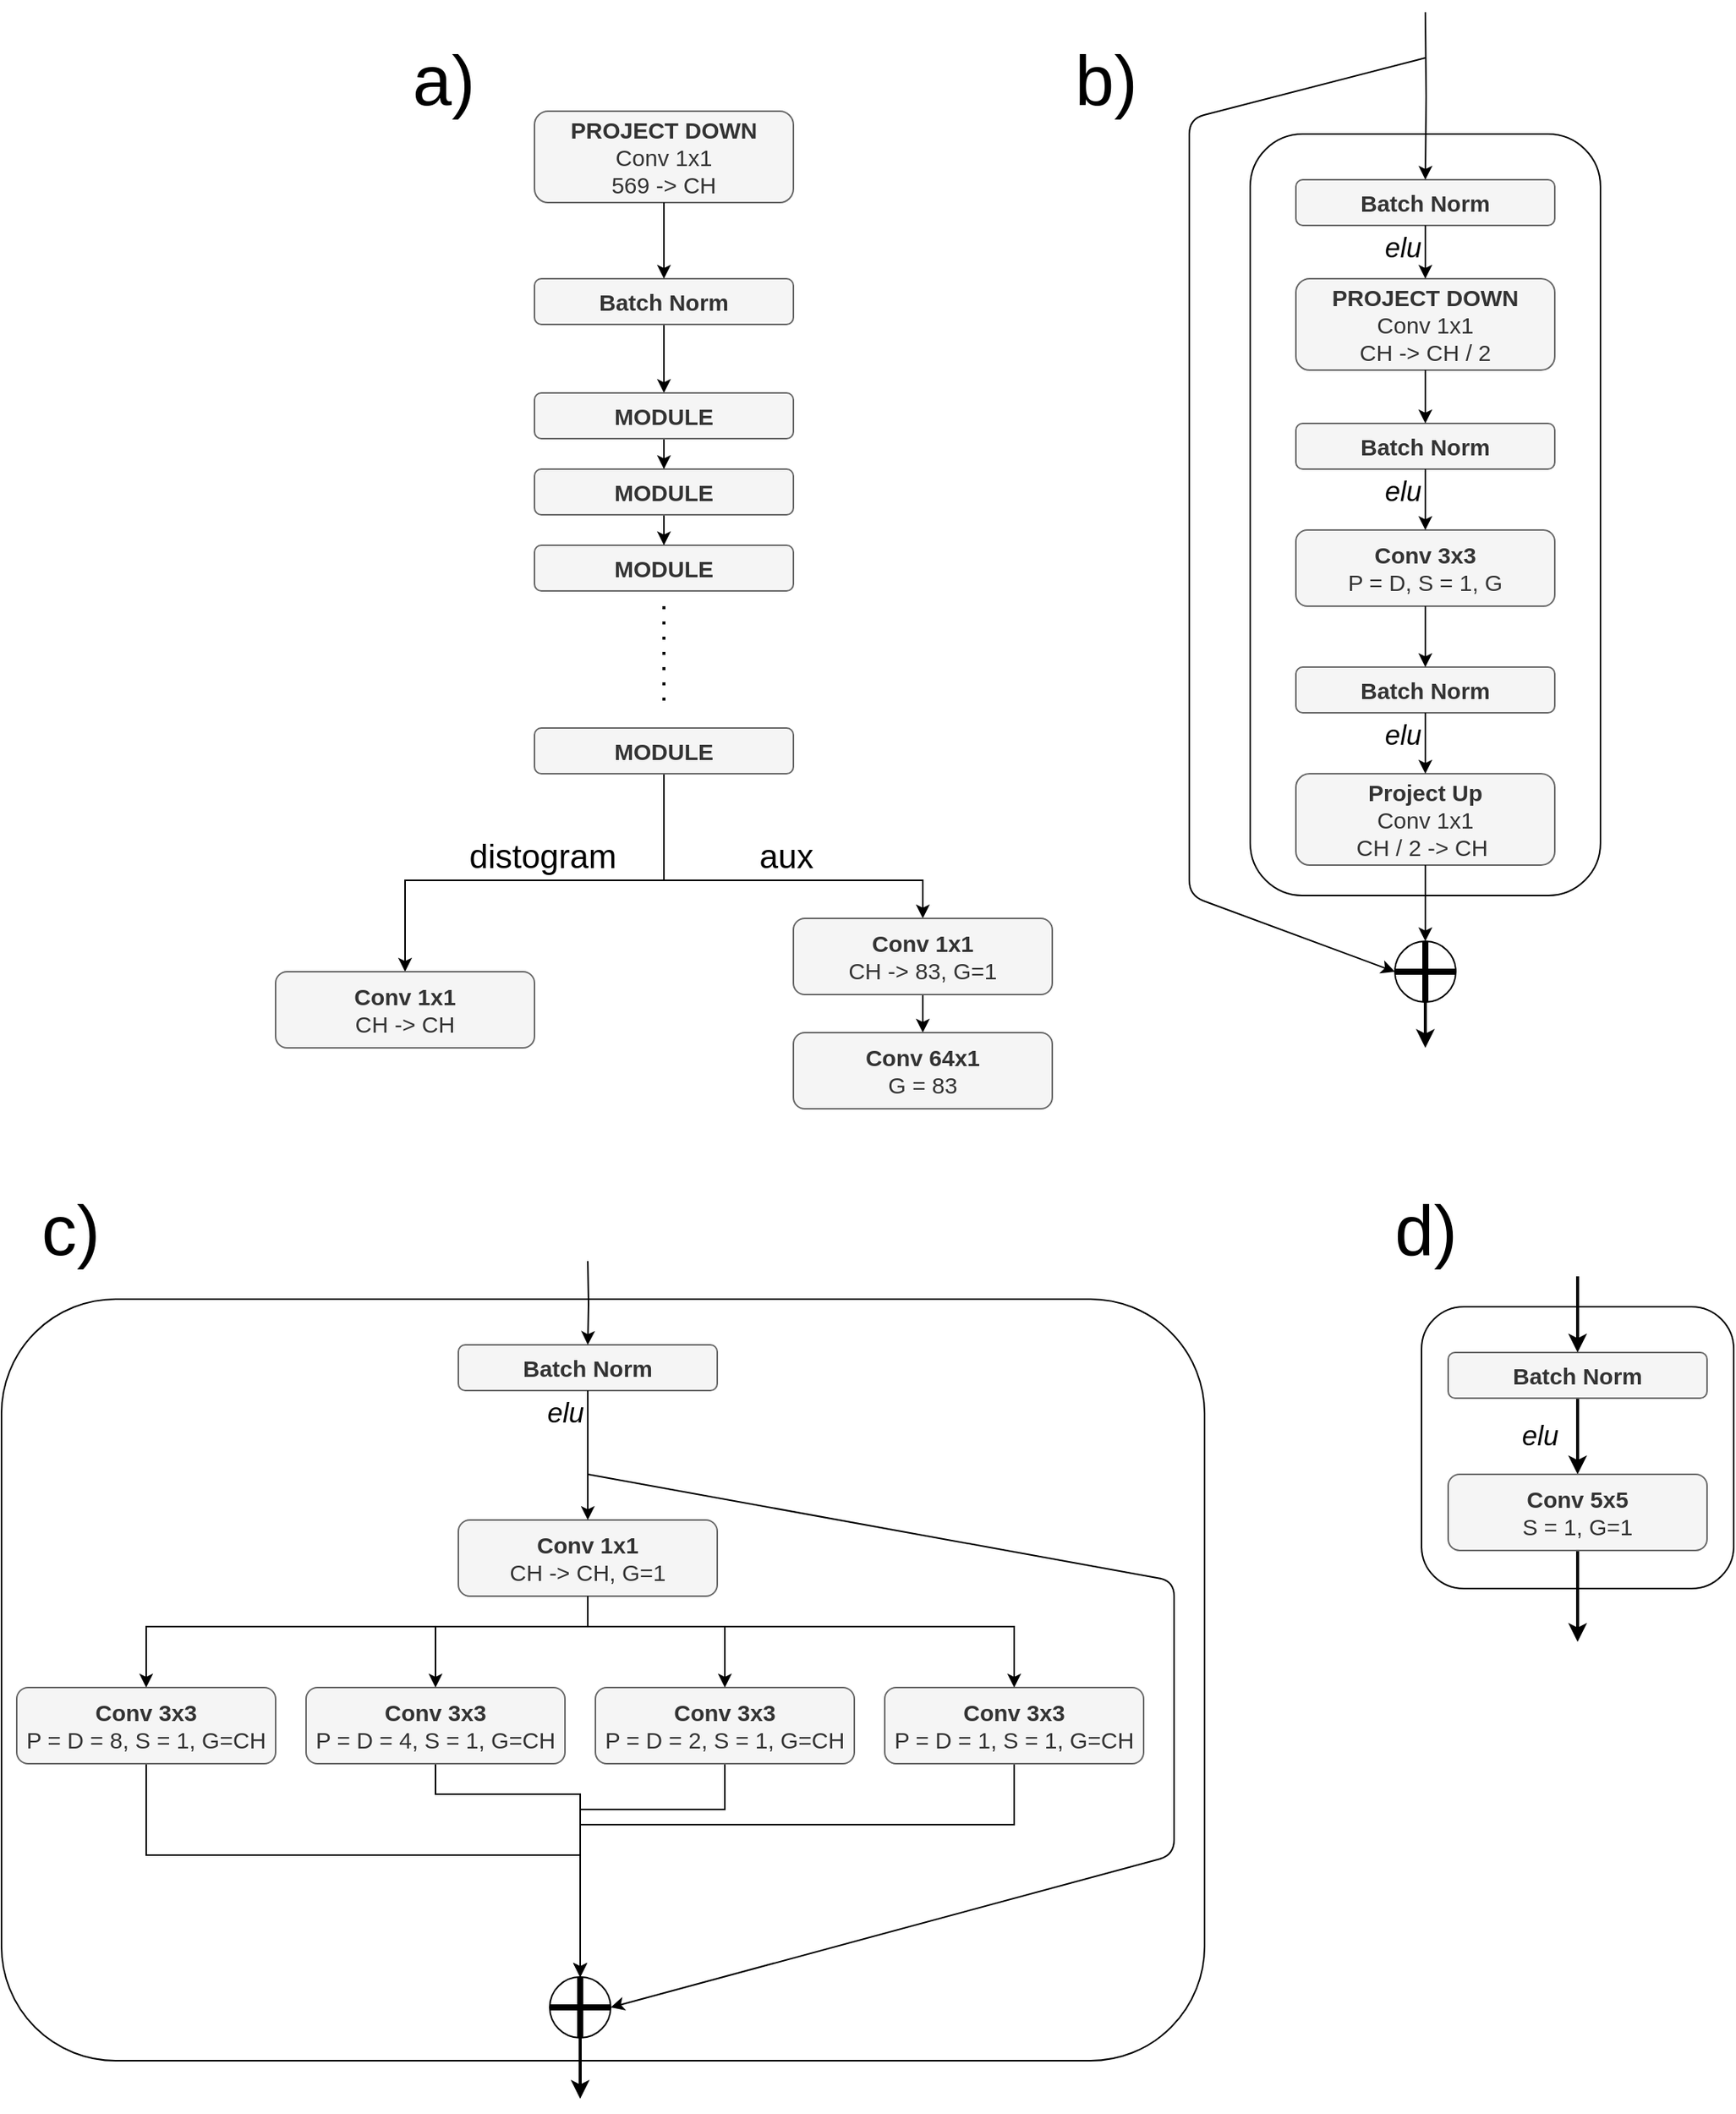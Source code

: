 <mxfile version="13.1.1" type="device"><diagram id="Dij9-x-Gpl9rRjqAEjoa" name="Page-1"><mxGraphModel dx="3528" dy="1422" grid="1" gridSize="10" guides="1" tooltips="1" connect="1" arrows="1" fold="1" page="1" pageScale="1" pageWidth="850" pageHeight="1100" math="1" shadow="0"><root><mxCell id="0"/><mxCell id="1" parent="0"/><mxCell id="HgZgtMXTi5sEFapmBQVv-112" value="" style="rounded=1;whiteSpace=wrap;html=1;shadow=0;glass=0;comic=0;gradientColor=none;fontSize=46;" vertex="1" parent="1"><mxGeometry x="662.5" y="880" width="205" height="185" as="geometry"/></mxCell><mxCell id="HgZgtMXTi5sEFapmBQVv-118" value="" style="edgeStyle=orthogonalEdgeStyle;rounded=0;orthogonalLoop=1;jettySize=auto;html=1;startArrow=none;startFill=0;endArrow=classic;endFill=1;strokeWidth=2;fontSize=46;" edge="1" parent="1" source="HgZgtMXTi5sEFapmBQVv-32"><mxGeometry relative="1" as="geometry"><mxPoint x="665" y="710" as="targetPoint"/></mxGeometry></mxCell><mxCell id="HgZgtMXTi5sEFapmBQVv-32" value="" style="ellipse;whiteSpace=wrap;html=1;aspect=fixed;fontSize=15;rotation=-180;" vertex="1" parent="1"><mxGeometry x="645" y="640" width="40" height="40" as="geometry"/></mxCell><mxCell id="HgZgtMXTi5sEFapmBQVv-33" value="" style="endArrow=none;html=1;strokeWidth=4;fontSize=15;entryX=0.5;entryY=0;entryDx=0;entryDy=0;exitX=0.5;exitY=1;exitDx=0;exitDy=0;" edge="1" parent="1" source="HgZgtMXTi5sEFapmBQVv-32" target="HgZgtMXTi5sEFapmBQVv-32"><mxGeometry width="50" height="50" relative="1" as="geometry"><mxPoint x="570" y="410" as="sourcePoint"/><mxPoint x="520" y="460" as="targetPoint"/></mxGeometry></mxCell><mxCell id="HgZgtMXTi5sEFapmBQVv-34" value="" style="endArrow=none;html=1;strokeWidth=4;fontSize=15;entryX=0;entryY=0.5;entryDx=0;entryDy=0;exitX=1;exitY=0.5;exitDx=0;exitDy=0;" edge="1" parent="1" source="HgZgtMXTi5sEFapmBQVv-32" target="HgZgtMXTi5sEFapmBQVv-32"><mxGeometry width="50" height="50" relative="1" as="geometry"><mxPoint x="560" y="560" as="sourcePoint"/><mxPoint x="510" y="610" as="targetPoint"/></mxGeometry></mxCell><mxCell id="HgZgtMXTi5sEFapmBQVv-30" value="" style="rounded=1;whiteSpace=wrap;html=1;fontSize=15;rotation=-180;" vertex="1" parent="1"><mxGeometry x="550" y="110" width="230" height="500" as="geometry"/></mxCell><mxCell id="HgZgtMXTi5sEFapmBQVv-4" value="&lt;b&gt;Batch Norm&lt;/b&gt;" style="rounded=1;whiteSpace=wrap;html=1;fontSize=15;fillColor=#f5f5f5;strokeColor=#666666;fontColor=#333333;rotation=0;direction=east;" vertex="1" parent="1"><mxGeometry x="580" y="140" width="170" height="30" as="geometry"/></mxCell><mxCell id="HgZgtMXTi5sEFapmBQVv-5" value="&lt;b&gt;PROJECT DOWN&lt;/b&gt;&lt;br&gt;Conv 1x1&lt;br&gt;CH -&amp;gt; CH / 2" style="rounded=1;whiteSpace=wrap;html=1;fontSize=15;fillColor=#f5f5f5;strokeColor=#666666;fontColor=#333333;rotation=0;" vertex="1" parent="1"><mxGeometry x="580" y="205" width="170" height="60" as="geometry"/></mxCell><mxCell id="HgZgtMXTi5sEFapmBQVv-6" value="" style="edgeStyle=orthogonalEdgeStyle;rounded=0;orthogonalLoop=1;jettySize=auto;html=1;fontSize=25;" edge="1" parent="1" source="HgZgtMXTi5sEFapmBQVv-4" target="HgZgtMXTi5sEFapmBQVv-5"><mxGeometry relative="1" as="geometry"/></mxCell><mxCell id="HgZgtMXTi5sEFapmBQVv-9" value="&lt;b&gt;Conv 3x3&lt;/b&gt;&lt;br&gt;P = D, S = 1, G" style="rounded=1;whiteSpace=wrap;html=1;fontSize=15;fillColor=#f5f5f5;strokeColor=#666666;fontColor=#333333;rotation=0;" vertex="1" parent="1"><mxGeometry x="580" y="370" width="170" height="50" as="geometry"/></mxCell><mxCell id="HgZgtMXTi5sEFapmBQVv-13" value="&lt;b&gt;Project Up&lt;/b&gt;&lt;br&gt;Conv 1x1&lt;br&gt;CH / 2 -&amp;gt; CH&amp;nbsp;" style="rounded=1;whiteSpace=wrap;html=1;fontSize=15;fillColor=#f5f5f5;strokeColor=#666666;fontColor=#333333;rotation=0;" vertex="1" parent="1"><mxGeometry x="580" y="530" width="170" height="60" as="geometry"/></mxCell><mxCell id="HgZgtMXTi5sEFapmBQVv-20" value="&lt;i&gt;elu&lt;/i&gt;" style="text;html=1;align=center;verticalAlign=middle;resizable=0;points=[];autosize=1;fontSize=18;rotation=0;" vertex="1" parent="1"><mxGeometry x="630" y="170" width="40" height="30" as="geometry"/></mxCell><mxCell id="HgZgtMXTi5sEFapmBQVv-21" value="&lt;i&gt;elu&lt;/i&gt;" style="text;html=1;align=center;verticalAlign=middle;resizable=0;points=[];autosize=1;fontSize=18;rotation=0;" vertex="1" parent="1"><mxGeometry x="630" y="330" width="40" height="30" as="geometry"/></mxCell><mxCell id="HgZgtMXTi5sEFapmBQVv-22" value="&lt;i&gt;elu&lt;/i&gt;" style="text;html=1;align=center;verticalAlign=middle;resizable=0;points=[];autosize=1;fontSize=18;rotation=0;" vertex="1" parent="1"><mxGeometry x="630" y="490" width="40" height="30" as="geometry"/></mxCell><mxCell id="HgZgtMXTi5sEFapmBQVv-23" value="&lt;b&gt;Batch Norm&lt;/b&gt;" style="rounded=1;whiteSpace=wrap;html=1;fontSize=15;comic=0;shadow=0;glass=0;fillColor=#f5f5f5;strokeColor=#666666;fontColor=#333333;rotation=0;" vertex="1" parent="1"><mxGeometry x="580" y="300" width="170" height="30" as="geometry"/></mxCell><mxCell id="HgZgtMXTi5sEFapmBQVv-8" value="" style="edgeStyle=orthogonalEdgeStyle;rounded=0;orthogonalLoop=1;jettySize=auto;html=1;fontSize=25;entryX=0.5;entryY=0;entryDx=0;entryDy=0;" edge="1" parent="1" source="HgZgtMXTi5sEFapmBQVv-5" target="HgZgtMXTi5sEFapmBQVv-23"><mxGeometry relative="1" as="geometry"><mxPoint x="665" y="300" as="targetPoint"/></mxGeometry></mxCell><mxCell id="HgZgtMXTi5sEFapmBQVv-10" value="" style="edgeStyle=orthogonalEdgeStyle;rounded=0;orthogonalLoop=1;jettySize=auto;html=1;fontSize=25;exitX=0.5;exitY=1;exitDx=0;exitDy=0;" edge="1" parent="1" source="HgZgtMXTi5sEFapmBQVv-23" target="HgZgtMXTi5sEFapmBQVv-9"><mxGeometry relative="1" as="geometry"><mxPoint x="665" y="350" as="sourcePoint"/></mxGeometry></mxCell><mxCell id="HgZgtMXTi5sEFapmBQVv-24" value="&lt;b&gt;Batch Norm&lt;/b&gt;" style="rounded=1;whiteSpace=wrap;html=1;fontSize=15;fillColor=#f5f5f5;strokeColor=#666666;fontColor=#333333;rotation=0;" vertex="1" parent="1"><mxGeometry x="580" y="460" width="170" height="30" as="geometry"/></mxCell><mxCell id="HgZgtMXTi5sEFapmBQVv-12" value="" style="edgeStyle=orthogonalEdgeStyle;rounded=0;orthogonalLoop=1;jettySize=auto;html=1;fontSize=25;entryX=0.5;entryY=0;entryDx=0;entryDy=0;" edge="1" parent="1" source="HgZgtMXTi5sEFapmBQVv-9" target="HgZgtMXTi5sEFapmBQVv-24"><mxGeometry relative="1" as="geometry"><mxPoint x="665" y="480" as="targetPoint"/></mxGeometry></mxCell><mxCell id="HgZgtMXTi5sEFapmBQVv-14" value="" style="edgeStyle=orthogonalEdgeStyle;rounded=0;orthogonalLoop=1;jettySize=auto;html=1;fontSize=25;exitX=0.5;exitY=1;exitDx=0;exitDy=0;" edge="1" parent="1" source="HgZgtMXTi5sEFapmBQVv-24" target="HgZgtMXTi5sEFapmBQVv-13"><mxGeometry relative="1" as="geometry"><mxPoint x="665" y="530" as="sourcePoint"/></mxGeometry></mxCell><mxCell id="HgZgtMXTi5sEFapmBQVv-27" value="" style="edgeStyle=orthogonalEdgeStyle;rounded=0;orthogonalLoop=1;jettySize=auto;html=1;fontSize=25;exitX=0.5;exitY=1;exitDx=0;exitDy=0;" edge="1" parent="1" source="HgZgtMXTi5sEFapmBQVv-13"><mxGeometry relative="1" as="geometry"><mxPoint x="655" y="410" as="sourcePoint"/><mxPoint x="665" y="640" as="targetPoint"/></mxGeometry></mxCell><mxCell id="HgZgtMXTi5sEFapmBQVv-29" value="" style="edgeStyle=orthogonalEdgeStyle;rounded=0;orthogonalLoop=1;jettySize=auto;html=1;fontSize=25;entryX=0.5;entryY=0;entryDx=0;entryDy=0;" edge="1" parent="1" target="HgZgtMXTi5sEFapmBQVv-4"><mxGeometry relative="1" as="geometry"><mxPoint x="665" y="30" as="sourcePoint"/><mxPoint x="655" y="200" as="targetPoint"/></mxGeometry></mxCell><mxCell id="HgZgtMXTi5sEFapmBQVv-31" value="" style="endArrow=classic;html=1;strokeWidth=1;fontSize=15;entryX=1;entryY=0.5;entryDx=0;entryDy=0;" edge="1" parent="1" target="HgZgtMXTi5sEFapmBQVv-32"><mxGeometry width="50" height="50" relative="1" as="geometry"><mxPoint x="665" y="60" as="sourcePoint"/><mxPoint x="660" y="640" as="targetPoint"/><Array as="points"><mxPoint x="510" y="100"/><mxPoint x="510" y="610"/></Array></mxGeometry></mxCell><mxCell id="HgZgtMXTi5sEFapmBQVv-67" value="" style="rounded=1;whiteSpace=wrap;html=1;fontSize=15;rotation=-180;" vertex="1" parent="1"><mxGeometry x="-270" y="875" width="790" height="500" as="geometry"/></mxCell><mxCell id="HgZgtMXTi5sEFapmBQVv-37" value="&lt;b&gt;Batch Norm&lt;/b&gt;" style="rounded=1;whiteSpace=wrap;html=1;fontSize=15;fillColor=#f5f5f5;strokeColor=#666666;fontColor=#333333;rotation=0;" vertex="1" parent="1"><mxGeometry x="30" y="905" width="170" height="30" as="geometry"/></mxCell><mxCell id="HgZgtMXTi5sEFapmBQVv-38" value="&lt;b&gt;Conv 1x1&lt;/b&gt;&lt;br&gt;CH -&amp;gt; CH, G=1" style="rounded=1;whiteSpace=wrap;html=1;fontSize=15;fillColor=#f5f5f5;strokeColor=#666666;fontColor=#333333;rotation=0;" vertex="1" parent="1"><mxGeometry x="30" y="1020" width="170" height="50" as="geometry"/></mxCell><mxCell id="HgZgtMXTi5sEFapmBQVv-44" value="" style="edgeStyle=orthogonalEdgeStyle;rounded=0;orthogonalLoop=1;jettySize=auto;html=1;startArrow=none;startFill=0;endArrow=classic;endFill=1;strokeWidth=1;fontSize=15;" edge="1" parent="1" source="HgZgtMXTi5sEFapmBQVv-37" target="HgZgtMXTi5sEFapmBQVv-38"><mxGeometry relative="1" as="geometry"/></mxCell><mxCell id="HgZgtMXTi5sEFapmBQVv-55" value="" style="edgeStyle=orthogonalEdgeStyle;rounded=0;orthogonalLoop=1;jettySize=auto;html=1;startArrow=none;startFill=0;endArrow=classic;endFill=1;strokeWidth=1;fontSize=15;" edge="1" parent="1" source="HgZgtMXTi5sEFapmBQVv-39"><mxGeometry relative="1" as="geometry"><mxPoint x="110" y="1320" as="targetPoint"/><Array as="points"><mxPoint x="395" y="1220"/><mxPoint x="110" y="1220"/></Array></mxGeometry></mxCell><mxCell id="HgZgtMXTi5sEFapmBQVv-39" value="&lt;b&gt;Conv 3x3&lt;/b&gt;&lt;br&gt;P = D = 1, S = 1, G=CH" style="rounded=1;whiteSpace=wrap;html=1;fontSize=15;fillColor=#f5f5f5;strokeColor=#666666;fontColor=#333333;rotation=0;" vertex="1" parent="1"><mxGeometry x="310" y="1130" width="170" height="50" as="geometry"/></mxCell><mxCell id="HgZgtMXTi5sEFapmBQVv-46" value="" style="edgeStyle=orthogonalEdgeStyle;rounded=0;orthogonalLoop=1;jettySize=auto;html=1;startArrow=none;startFill=0;endArrow=classic;endFill=1;strokeWidth=1;fontSize=15;" edge="1" parent="1" source="HgZgtMXTi5sEFapmBQVv-38"><mxGeometry relative="1" as="geometry"><mxPoint x="395" y="1130" as="targetPoint"/><Array as="points"><mxPoint x="115" y="1090"/><mxPoint x="395" y="1090"/></Array></mxGeometry></mxCell><mxCell id="HgZgtMXTi5sEFapmBQVv-57" value="" style="edgeStyle=orthogonalEdgeStyle;rounded=0;orthogonalLoop=1;jettySize=auto;html=1;startArrow=none;startFill=0;endArrow=classic;endFill=1;strokeWidth=1;fontSize=15;" edge="1" parent="1" source="HgZgtMXTi5sEFapmBQVv-41"><mxGeometry relative="1" as="geometry"><mxPoint x="110" y="1320" as="targetPoint"/><Array as="points"><mxPoint x="205" y="1210"/><mxPoint x="110" y="1210"/></Array></mxGeometry></mxCell><mxCell id="HgZgtMXTi5sEFapmBQVv-41" value="&lt;b&gt;Conv 3x3&lt;/b&gt;&lt;br&gt;P = D = 2, S = 1, G=CH" style="rounded=1;whiteSpace=wrap;html=1;fontSize=15;fillColor=#f5f5f5;strokeColor=#666666;fontColor=#333333;rotation=0;" vertex="1" parent="1"><mxGeometry x="120" y="1130" width="170" height="50" as="geometry"/></mxCell><mxCell id="HgZgtMXTi5sEFapmBQVv-59" value="" style="edgeStyle=orthogonalEdgeStyle;rounded=0;orthogonalLoop=1;jettySize=auto;html=1;startArrow=none;startFill=0;endArrow=classic;endFill=1;strokeWidth=1;fontSize=15;" edge="1" parent="1" source="HgZgtMXTi5sEFapmBQVv-42"><mxGeometry relative="1" as="geometry"><mxPoint x="110" y="1320" as="targetPoint"/><Array as="points"><mxPoint x="15" y="1200"/><mxPoint x="110" y="1200"/></Array></mxGeometry></mxCell><mxCell id="HgZgtMXTi5sEFapmBQVv-42" value="&lt;b&gt;Conv 3x3&lt;/b&gt;&lt;br&gt;P = D = 4, S = 1, G=CH" style="rounded=1;whiteSpace=wrap;html=1;fontSize=15;fillColor=#f5f5f5;strokeColor=#666666;fontColor=#333333;rotation=0;" vertex="1" parent="1"><mxGeometry x="-70" y="1130" width="170" height="50" as="geometry"/></mxCell><mxCell id="HgZgtMXTi5sEFapmBQVv-61" value="" style="edgeStyle=orthogonalEdgeStyle;rounded=0;orthogonalLoop=1;jettySize=auto;html=1;startArrow=none;startFill=0;endArrow=classic;endFill=1;strokeWidth=1;fontSize=15;" edge="1" parent="1" source="HgZgtMXTi5sEFapmBQVv-43"><mxGeometry relative="1" as="geometry"><mxPoint x="110" y="1320" as="targetPoint"/><Array as="points"><mxPoint x="-175" y="1240"/><mxPoint x="110" y="1240"/></Array></mxGeometry></mxCell><mxCell id="HgZgtMXTi5sEFapmBQVv-43" value="&lt;b&gt;Conv 3x3&lt;/b&gt;&lt;br&gt;P = D = 8, S = 1, G=CH" style="rounded=1;whiteSpace=wrap;html=1;fontSize=15;fillColor=#f5f5f5;strokeColor=#666666;fontColor=#333333;rotation=0;" vertex="1" parent="1"><mxGeometry x="-260" y="1130" width="170" height="50" as="geometry"/></mxCell><mxCell id="HgZgtMXTi5sEFapmBQVv-47" value="" style="edgeStyle=orthogonalEdgeStyle;rounded=0;orthogonalLoop=1;jettySize=auto;html=1;startArrow=none;startFill=0;endArrow=classic;endFill=1;strokeWidth=1;fontSize=15;exitX=0.5;exitY=1;exitDx=0;exitDy=0;" edge="1" parent="1" source="HgZgtMXTi5sEFapmBQVv-38"><mxGeometry relative="1" as="geometry"><mxPoint x="105" y="1060" as="sourcePoint"/><mxPoint x="205" y="1130" as="targetPoint"/><Array as="points"><mxPoint x="115" y="1090"/><mxPoint x="205" y="1090"/></Array></mxGeometry></mxCell><mxCell id="HgZgtMXTi5sEFapmBQVv-50" value="" style="edgeStyle=orthogonalEdgeStyle;rounded=0;orthogonalLoop=1;jettySize=auto;html=1;startArrow=none;startFill=0;endArrow=classic;endFill=1;strokeWidth=1;fontSize=15;" edge="1" parent="1"><mxGeometry relative="1" as="geometry"><mxPoint x="115" y="1070" as="sourcePoint"/><mxPoint x="15" y="1130" as="targetPoint"/><Array as="points"><mxPoint x="115" y="1090"/><mxPoint x="15" y="1090"/></Array></mxGeometry></mxCell><mxCell id="HgZgtMXTi5sEFapmBQVv-51" value="" style="edgeStyle=orthogonalEdgeStyle;rounded=0;orthogonalLoop=1;jettySize=auto;html=1;startArrow=none;startFill=0;endArrow=classic;endFill=1;strokeWidth=1;fontSize=15;" edge="1" parent="1"><mxGeometry relative="1" as="geometry"><mxPoint x="115" y="1070" as="sourcePoint"/><mxPoint x="-175" y="1130" as="targetPoint"/><Array as="points"><mxPoint x="115" y="1090"/><mxPoint x="-175" y="1090"/></Array></mxGeometry></mxCell><mxCell id="HgZgtMXTi5sEFapmBQVv-52" value="&lt;i&gt;elu&lt;/i&gt;" style="text;html=1;align=center;verticalAlign=middle;resizable=0;points=[];autosize=1;fontSize=18;rotation=0;" vertex="1" parent="1"><mxGeometry x="80" y="935" width="40" height="30" as="geometry"/></mxCell><mxCell id="HgZgtMXTi5sEFapmBQVv-53" value="" style="edgeStyle=orthogonalEdgeStyle;rounded=0;orthogonalLoop=1;jettySize=auto;html=1;fontSize=25;entryX=0.5;entryY=0;entryDx=0;entryDy=0;" edge="1" parent="1" target="HgZgtMXTi5sEFapmBQVv-37"><mxGeometry relative="1" as="geometry"><mxPoint x="115" y="850" as="sourcePoint"/><mxPoint x="745" y="950" as="targetPoint"/></mxGeometry></mxCell><mxCell id="HgZgtMXTi5sEFapmBQVv-116" value="" style="edgeStyle=orthogonalEdgeStyle;rounded=0;orthogonalLoop=1;jettySize=auto;html=1;startArrow=none;startFill=0;endArrow=classic;endFill=1;strokeWidth=2;fontSize=46;" edge="1" parent="1" source="HgZgtMXTi5sEFapmBQVv-62"><mxGeometry relative="1" as="geometry"><mxPoint x="110" y="1400" as="targetPoint"/></mxGeometry></mxCell><mxCell id="HgZgtMXTi5sEFapmBQVv-62" value="" style="ellipse;whiteSpace=wrap;html=1;aspect=fixed;fontSize=15;rotation=-180;" vertex="1" parent="1"><mxGeometry x="90" y="1320" width="40" height="40" as="geometry"/></mxCell><mxCell id="HgZgtMXTi5sEFapmBQVv-63" value="" style="endArrow=none;html=1;strokeWidth=4;fontSize=15;entryX=0.5;entryY=0;entryDx=0;entryDy=0;exitX=0.5;exitY=1;exitDx=0;exitDy=0;" edge="1" parent="1" source="HgZgtMXTi5sEFapmBQVv-62" target="HgZgtMXTi5sEFapmBQVv-62"><mxGeometry width="50" height="50" relative="1" as="geometry"><mxPoint x="105" y="1170" as="sourcePoint"/><mxPoint x="55" y="1220" as="targetPoint"/></mxGeometry></mxCell><mxCell id="HgZgtMXTi5sEFapmBQVv-64" value="" style="endArrow=none;html=1;strokeWidth=4;fontSize=15;entryX=0;entryY=0.5;entryDx=0;entryDy=0;exitX=1;exitY=0.5;exitDx=0;exitDy=0;" edge="1" parent="1" source="HgZgtMXTi5sEFapmBQVv-62" target="HgZgtMXTi5sEFapmBQVv-62"><mxGeometry width="50" height="50" relative="1" as="geometry"><mxPoint x="95" y="1320" as="sourcePoint"/><mxPoint x="45" y="1370" as="targetPoint"/></mxGeometry></mxCell><mxCell id="HgZgtMXTi5sEFapmBQVv-68" value="" style="endArrow=classic;html=1;strokeWidth=1;fontSize=15;" edge="1" parent="1"><mxGeometry width="50" height="50" relative="1" as="geometry"><mxPoint x="115" y="990" as="sourcePoint"/><mxPoint x="130" y="1340" as="targetPoint"/><Array as="points"><mxPoint x="500" y="1060"/><mxPoint x="500" y="1240"/></Array></mxGeometry></mxCell><mxCell id="HgZgtMXTi5sEFapmBQVv-74" value="&lt;b&gt;PROJECT DOWN&lt;/b&gt;&lt;br&gt;Conv 1x1&lt;br&gt;569 -&amp;gt; CH" style="rounded=1;whiteSpace=wrap;html=1;fontSize=15;fillColor=#f5f5f5;strokeColor=#666666;fontColor=#333333;rotation=0;" vertex="1" parent="1"><mxGeometry x="80" y="95" width="170" height="60" as="geometry"/></mxCell><mxCell id="HgZgtMXTi5sEFapmBQVv-77" value="" style="edgeStyle=orthogonalEdgeStyle;rounded=0;orthogonalLoop=1;jettySize=auto;html=1;startArrow=none;startFill=0;endArrow=classic;endFill=1;strokeWidth=1;fontSize=22;" edge="1" parent="1" source="HgZgtMXTi5sEFapmBQVv-75" target="HgZgtMXTi5sEFapmBQVv-76"><mxGeometry relative="1" as="geometry"/></mxCell><mxCell id="HgZgtMXTi5sEFapmBQVv-75" value="&lt;b&gt;Batch Norm&lt;/b&gt;" style="rounded=1;whiteSpace=wrap;html=1;fontSize=15;fillColor=#f5f5f5;strokeColor=#666666;fontColor=#333333;rotation=0;direction=east;" vertex="1" parent="1"><mxGeometry x="80" y="205" width="170" height="30" as="geometry"/></mxCell><mxCell id="HgZgtMXTi5sEFapmBQVv-85" value="" style="edgeStyle=orthogonalEdgeStyle;rounded=0;orthogonalLoop=1;jettySize=auto;html=1;startArrow=none;startFill=0;endArrow=classic;endFill=1;strokeWidth=1;fontSize=22;" edge="1" parent="1" source="HgZgtMXTi5sEFapmBQVv-76" target="HgZgtMXTi5sEFapmBQVv-84"><mxGeometry relative="1" as="geometry"/></mxCell><mxCell id="HgZgtMXTi5sEFapmBQVv-76" value="&lt;b&gt;MODULE&lt;/b&gt;" style="rounded=1;whiteSpace=wrap;html=1;fontSize=15;fillColor=#f5f5f5;strokeColor=#666666;fontColor=#333333;rotation=0;direction=east;" vertex="1" parent="1"><mxGeometry x="80" y="280" width="170" height="30" as="geometry"/></mxCell><mxCell id="HgZgtMXTi5sEFapmBQVv-87" value="" style="edgeStyle=orthogonalEdgeStyle;rounded=0;orthogonalLoop=1;jettySize=auto;html=1;startArrow=none;startFill=0;endArrow=classic;endFill=1;strokeWidth=1;fontSize=22;" edge="1" parent="1" source="HgZgtMXTi5sEFapmBQVv-84" target="HgZgtMXTi5sEFapmBQVv-86"><mxGeometry relative="1" as="geometry"/></mxCell><mxCell id="HgZgtMXTi5sEFapmBQVv-84" value="&lt;b&gt;MODULE&lt;/b&gt;" style="rounded=1;whiteSpace=wrap;html=1;fontSize=15;fillColor=#f5f5f5;strokeColor=#666666;fontColor=#333333;rotation=0;direction=east;" vertex="1" parent="1"><mxGeometry x="80" y="330" width="170" height="30" as="geometry"/></mxCell><mxCell id="HgZgtMXTi5sEFapmBQVv-90" value="" style="edgeStyle=orthogonalEdgeStyle;rounded=0;orthogonalLoop=1;jettySize=auto;html=1;startArrow=none;startFill=0;endArrow=none;endFill=0;strokeWidth=2;fontSize=22;dashed=1;dashPattern=1 4;" edge="1" parent="1"><mxGeometry relative="1" as="geometry"><mxPoint x="165" y="420" as="sourcePoint"/><mxPoint x="165" y="490" as="targetPoint"/></mxGeometry></mxCell><mxCell id="HgZgtMXTi5sEFapmBQVv-86" value="&lt;b&gt;MODULE&lt;/b&gt;" style="rounded=1;whiteSpace=wrap;html=1;fontSize=15;fillColor=#f5f5f5;strokeColor=#666666;fontColor=#333333;rotation=0;direction=east;" vertex="1" parent="1"><mxGeometry x="80" y="380" width="170" height="30" as="geometry"/></mxCell><mxCell id="HgZgtMXTi5sEFapmBQVv-83" value="" style="endArrow=classic;html=1;strokeWidth=1;fontSize=22;exitX=0.5;exitY=1;exitDx=0;exitDy=0;entryX=0.5;entryY=0;entryDx=0;entryDy=0;" edge="1" parent="1" source="HgZgtMXTi5sEFapmBQVv-74" target="HgZgtMXTi5sEFapmBQVv-75"><mxGeometry width="50" height="50" relative="1" as="geometry"><mxPoint x="130" y="330" as="sourcePoint"/><mxPoint x="180" y="280" as="targetPoint"/></mxGeometry></mxCell><mxCell id="HgZgtMXTi5sEFapmBQVv-93" value="" style="edgeStyle=orthogonalEdgeStyle;rounded=0;orthogonalLoop=1;jettySize=auto;html=1;startArrow=none;startFill=0;endArrow=classic;endFill=1;strokeWidth=1;fontSize=22;entryX=0.5;entryY=0;entryDx=0;entryDy=0;" edge="1" parent="1" source="HgZgtMXTi5sEFapmBQVv-91" target="HgZgtMXTi5sEFapmBQVv-98"><mxGeometry relative="1" as="geometry"><mxPoint x="-5" y="670" as="targetPoint"/><Array as="points"><mxPoint x="165" y="600"/><mxPoint x="-5" y="600"/></Array></mxGeometry></mxCell><mxCell id="HgZgtMXTi5sEFapmBQVv-95" value="" style="edgeStyle=orthogonalEdgeStyle;rounded=0;orthogonalLoop=1;jettySize=auto;html=1;startArrow=none;startFill=0;endArrow=classic;endFill=1;strokeWidth=1;fontSize=22;" edge="1" parent="1" source="HgZgtMXTi5sEFapmBQVv-91" target="HgZgtMXTi5sEFapmBQVv-99"><mxGeometry relative="1" as="geometry"><mxPoint x="335" y="670" as="targetPoint"/><Array as="points"><mxPoint x="165" y="600"/><mxPoint x="335" y="600"/></Array></mxGeometry></mxCell><mxCell id="HgZgtMXTi5sEFapmBQVv-91" value="&lt;b&gt;MODULE&lt;/b&gt;" style="rounded=1;whiteSpace=wrap;html=1;fontSize=15;fillColor=#f5f5f5;strokeColor=#666666;fontColor=#333333;rotation=0;direction=east;" vertex="1" parent="1"><mxGeometry x="80" y="500" width="170" height="30" as="geometry"/></mxCell><mxCell id="HgZgtMXTi5sEFapmBQVv-96" value="distogram" style="text;html=1;align=center;verticalAlign=middle;resizable=0;points=[];autosize=1;fontSize=22;" vertex="1" parent="1"><mxGeometry x="30" y="570" width="110" height="30" as="geometry"/></mxCell><mxCell id="HgZgtMXTi5sEFapmBQVv-97" value="aux" style="text;html=1;align=center;verticalAlign=middle;resizable=0;points=[];autosize=1;fontSize=22;" vertex="1" parent="1"><mxGeometry x="220" y="570" width="50" height="30" as="geometry"/></mxCell><mxCell id="HgZgtMXTi5sEFapmBQVv-98" value="&lt;b&gt;Conv 1x1&lt;/b&gt;&lt;br&gt;CH -&amp;gt; CH" style="rounded=1;whiteSpace=wrap;html=1;fontSize=15;fillColor=#f5f5f5;strokeColor=#666666;fontColor=#333333;rotation=0;" vertex="1" parent="1"><mxGeometry x="-90" y="660" width="170" height="50" as="geometry"/></mxCell><mxCell id="HgZgtMXTi5sEFapmBQVv-101" value="" style="edgeStyle=orthogonalEdgeStyle;rounded=0;orthogonalLoop=1;jettySize=auto;html=1;startArrow=none;startFill=0;endArrow=classic;endFill=1;strokeWidth=1;fontSize=22;" edge="1" parent="1" source="HgZgtMXTi5sEFapmBQVv-99" target="HgZgtMXTi5sEFapmBQVv-100"><mxGeometry relative="1" as="geometry"/></mxCell><mxCell id="HgZgtMXTi5sEFapmBQVv-99" value="&lt;b&gt;Conv 1x1&lt;/b&gt;&lt;br&gt;CH -&amp;gt; 83, G=1" style="rounded=1;whiteSpace=wrap;html=1;fontSize=15;fillColor=#f5f5f5;strokeColor=#666666;fontColor=#333333;rotation=0;" vertex="1" parent="1"><mxGeometry x="250" y="625" width="170" height="50" as="geometry"/></mxCell><mxCell id="HgZgtMXTi5sEFapmBQVv-100" value="&lt;b&gt;Conv 64x1&lt;/b&gt;&lt;br&gt;G = 83" style="rounded=1;whiteSpace=wrap;html=1;fontSize=15;fillColor=#f5f5f5;strokeColor=#666666;fontColor=#333333;rotation=0;" vertex="1" parent="1"><mxGeometry x="250" y="700" width="170" height="50" as="geometry"/></mxCell><mxCell id="HgZgtMXTi5sEFapmBQVv-103" value="a)" style="text;html=1;align=center;verticalAlign=middle;resizable=0;points=[];autosize=1;fontSize=46;" vertex="1" parent="1"><mxGeometry x="-10" y="45" width="60" height="60" as="geometry"/></mxCell><mxCell id="HgZgtMXTi5sEFapmBQVv-104" value="b)" style="text;html=1;align=center;verticalAlign=middle;resizable=0;points=[];autosize=1;fontSize=46;" vertex="1" parent="1"><mxGeometry x="425" y="45" width="60" height="60" as="geometry"/></mxCell><mxCell id="HgZgtMXTi5sEFapmBQVv-105" value="c)" style="text;html=1;align=center;verticalAlign=middle;resizable=0;points=[];autosize=1;fontSize=46;" vertex="1" parent="1"><mxGeometry x="-250" y="800" width="50" height="60" as="geometry"/></mxCell><mxCell id="HgZgtMXTi5sEFapmBQVv-106" value="d)" style="text;html=1;align=center;verticalAlign=middle;resizable=0;points=[];autosize=1;fontSize=46;" vertex="1" parent="1"><mxGeometry x="635" y="800" width="60" height="60" as="geometry"/></mxCell><mxCell id="HgZgtMXTi5sEFapmBQVv-110" value="" style="edgeStyle=orthogonalEdgeStyle;rounded=0;orthogonalLoop=1;jettySize=auto;html=1;startArrow=none;startFill=0;endArrow=classic;endFill=1;strokeWidth=2;fontSize=46;" edge="1" parent="1" source="HgZgtMXTi5sEFapmBQVv-107"><mxGeometry relative="1" as="geometry"><mxPoint x="765" y="990" as="targetPoint"/></mxGeometry></mxCell><mxCell id="HgZgtMXTi5sEFapmBQVv-107" value="&lt;b&gt;Batch Norm&lt;/b&gt;" style="rounded=1;whiteSpace=wrap;html=1;fontSize=15;fillColor=#f5f5f5;strokeColor=#666666;fontColor=#333333;rotation=0;direction=east;" vertex="1" parent="1"><mxGeometry x="680" y="910" width="170" height="30" as="geometry"/></mxCell><mxCell id="HgZgtMXTi5sEFapmBQVv-108" value="&lt;i&gt;elu&lt;/i&gt;" style="text;html=1;align=center;verticalAlign=middle;resizable=0;points=[];autosize=1;fontSize=18;rotation=0;" vertex="1" parent="1"><mxGeometry x="720" y="950" width="40" height="30" as="geometry"/></mxCell><mxCell id="HgZgtMXTi5sEFapmBQVv-114" value="" style="edgeStyle=orthogonalEdgeStyle;rounded=0;orthogonalLoop=1;jettySize=auto;html=1;startArrow=none;startFill=0;endArrow=classic;endFill=1;strokeWidth=2;fontSize=46;" edge="1" parent="1" source="HgZgtMXTi5sEFapmBQVv-111"><mxGeometry relative="1" as="geometry"><mxPoint x="765" y="1100" as="targetPoint"/></mxGeometry></mxCell><mxCell id="HgZgtMXTi5sEFapmBQVv-111" value="&lt;b&gt;Conv 5x5&lt;/b&gt;&lt;br&gt;S = 1, G=1" style="rounded=1;whiteSpace=wrap;html=1;fontSize=15;fillColor=#f5f5f5;strokeColor=#666666;fontColor=#333333;rotation=0;" vertex="1" parent="1"><mxGeometry x="680" y="990" width="170" height="50" as="geometry"/></mxCell><mxCell id="HgZgtMXTi5sEFapmBQVv-119" value="" style="endArrow=classic;html=1;strokeWidth=2;fontSize=46;entryX=0.5;entryY=0;entryDx=0;entryDy=0;" edge="1" parent="1" target="HgZgtMXTi5sEFapmBQVv-107"><mxGeometry width="50" height="50" relative="1" as="geometry"><mxPoint x="765" y="860" as="sourcePoint"/><mxPoint x="720" y="940" as="targetPoint"/></mxGeometry></mxCell></root></mxGraphModel></diagram></mxfile>
